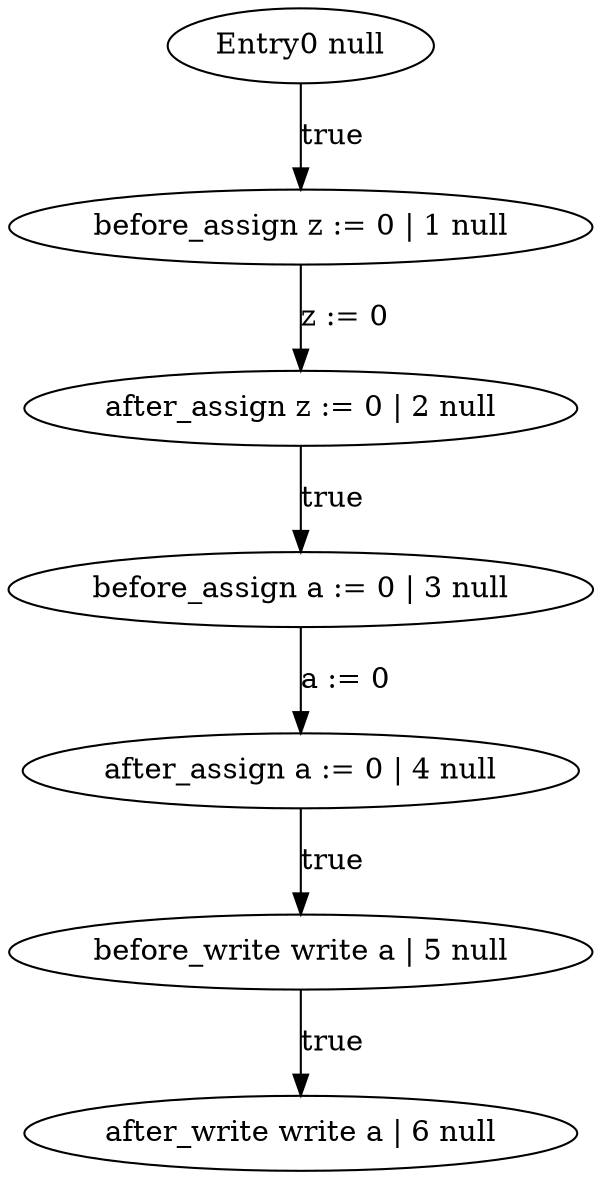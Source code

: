 digraph g {
"Entry0 null"->"before_assign z := 0 | 1 null"[label="true"]

"before_assign z := 0 | 1 null"->"after_assign z := 0 | 2 null"[label="z := 0"]

"after_assign z := 0 | 2 null"->"before_assign a := 0 | 3 null"[label="true"]

"before_assign a := 0 | 3 null"->"after_assign a := 0 | 4 null"[label="a := 0"]

"after_assign a := 0 | 4 null"->"before_write write a | 5 null"[label="true"]

"before_write write a | 5 null"->"after_write write a | 6 null"[label="true"]



}
